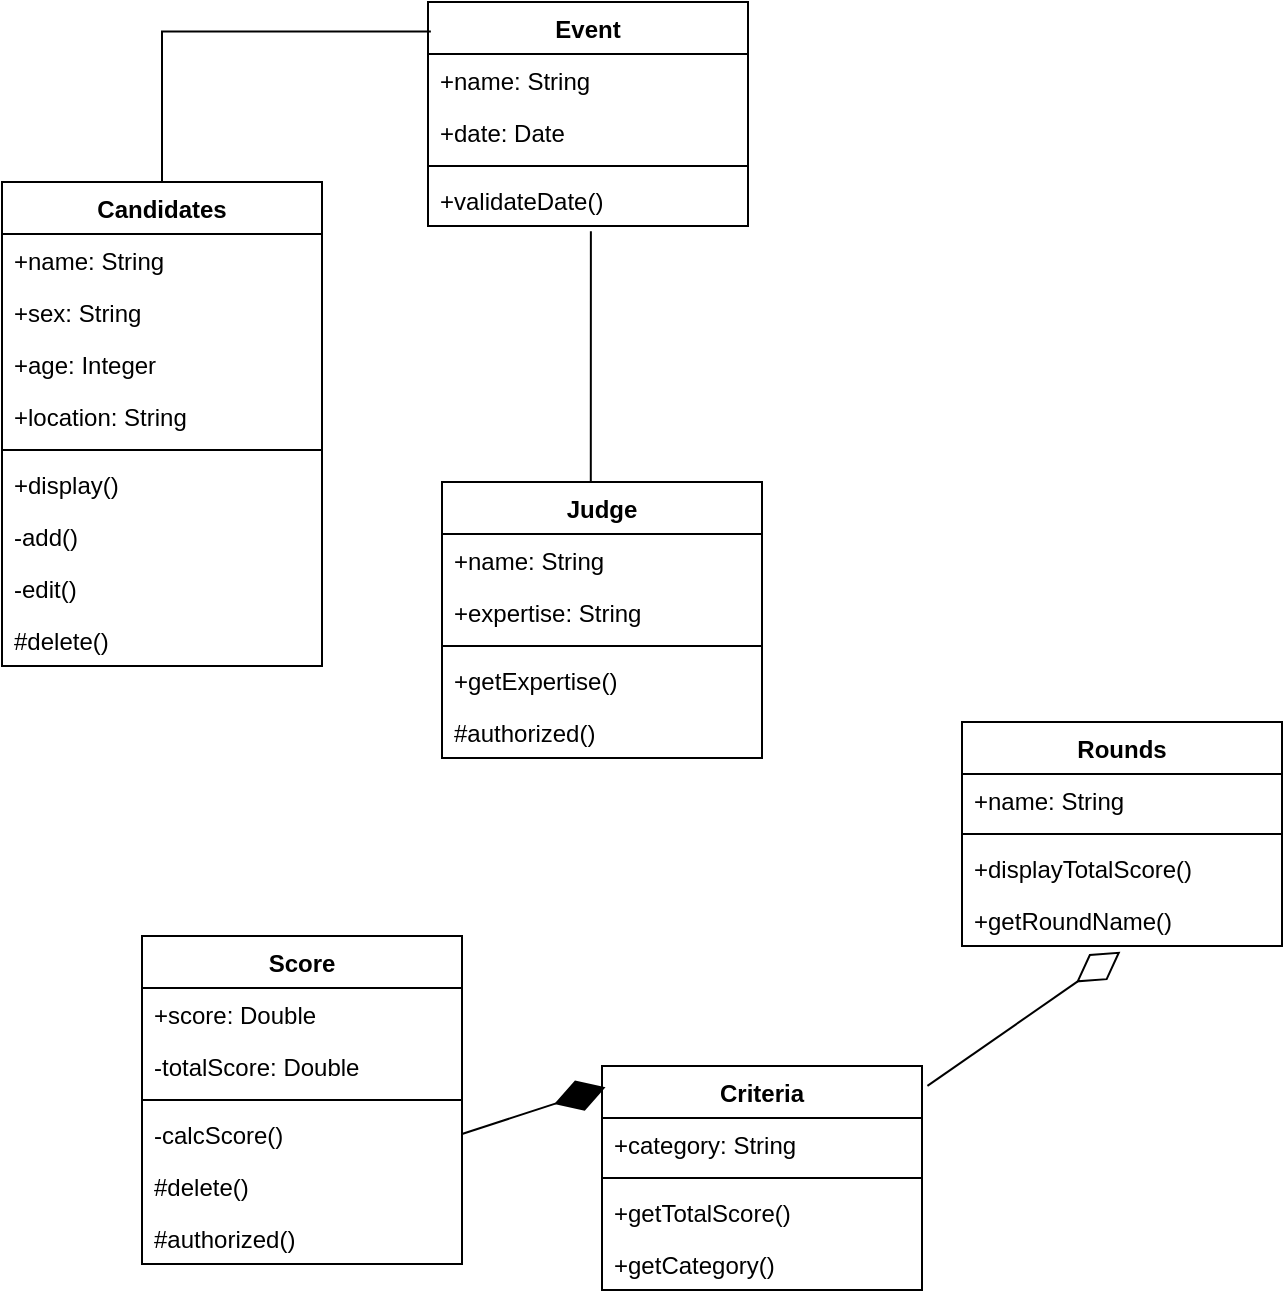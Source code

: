 <mxfile version="21.7.5" type="github">
  <diagram id="C5RBs43oDa-KdzZeNtuy" name="Page-1">
    <mxGraphModel dx="731" dy="618" grid="1" gridSize="10" guides="1" tooltips="1" connect="1" arrows="1" fold="1" page="1" pageScale="1" pageWidth="827" pageHeight="1169" math="0" shadow="0">
      <root>
        <mxCell id="WIyWlLk6GJQsqaUBKTNV-0" />
        <mxCell id="WIyWlLk6GJQsqaUBKTNV-1" parent="WIyWlLk6GJQsqaUBKTNV-0" />
        <mxCell id="4XFe6pfDzy5YcLh7HWTz-14" value="Criteria" style="swimlane;fontStyle=1;align=center;verticalAlign=top;childLayout=stackLayout;horizontal=1;startSize=26;horizontalStack=0;resizeParent=1;resizeParentMax=0;resizeLast=0;collapsible=1;marginBottom=0;whiteSpace=wrap;html=1;" vertex="1" parent="WIyWlLk6GJQsqaUBKTNV-1">
          <mxGeometry x="420" y="602" width="160" height="112" as="geometry" />
        </mxCell>
        <mxCell id="4XFe6pfDzy5YcLh7HWTz-15" value="+category: String" style="text;strokeColor=none;fillColor=none;align=left;verticalAlign=top;spacingLeft=4;spacingRight=4;overflow=hidden;rotatable=0;points=[[0,0.5],[1,0.5]];portConstraint=eastwest;whiteSpace=wrap;html=1;" vertex="1" parent="4XFe6pfDzy5YcLh7HWTz-14">
          <mxGeometry y="26" width="160" height="26" as="geometry" />
        </mxCell>
        <mxCell id="4XFe6pfDzy5YcLh7HWTz-16" value="" style="line;strokeWidth=1;fillColor=none;align=left;verticalAlign=middle;spacingTop=-1;spacingLeft=3;spacingRight=3;rotatable=0;labelPosition=right;points=[];portConstraint=eastwest;strokeColor=inherit;" vertex="1" parent="4XFe6pfDzy5YcLh7HWTz-14">
          <mxGeometry y="52" width="160" height="8" as="geometry" />
        </mxCell>
        <mxCell id="4XFe6pfDzy5YcLh7HWTz-64" value="+getTotalScore()" style="text;strokeColor=none;fillColor=none;align=left;verticalAlign=top;spacingLeft=4;spacingRight=4;overflow=hidden;rotatable=0;points=[[0,0.5],[1,0.5]];portConstraint=eastwest;whiteSpace=wrap;html=1;" vertex="1" parent="4XFe6pfDzy5YcLh7HWTz-14">
          <mxGeometry y="60" width="160" height="26" as="geometry" />
        </mxCell>
        <mxCell id="4XFe6pfDzy5YcLh7HWTz-51" value="+getCategory()" style="text;strokeColor=none;fillColor=none;align=left;verticalAlign=top;spacingLeft=4;spacingRight=4;overflow=hidden;rotatable=0;points=[[0,0.5],[1,0.5]];portConstraint=eastwest;whiteSpace=wrap;html=1;" vertex="1" parent="4XFe6pfDzy5YcLh7HWTz-14">
          <mxGeometry y="86" width="160" height="26" as="geometry" />
        </mxCell>
        <mxCell id="4XFe6pfDzy5YcLh7HWTz-19" value="Candidates" style="swimlane;fontStyle=1;align=center;verticalAlign=top;childLayout=stackLayout;horizontal=1;startSize=26;horizontalStack=0;resizeParent=1;resizeParentMax=0;resizeLast=0;collapsible=1;marginBottom=0;whiteSpace=wrap;html=1;" vertex="1" parent="WIyWlLk6GJQsqaUBKTNV-1">
          <mxGeometry x="120" y="160" width="160" height="242" as="geometry" />
        </mxCell>
        <mxCell id="zkfFHV4jXpPFQw0GAbJ--7" value="+name: String" style="text;align=left;verticalAlign=top;spacingLeft=4;spacingRight=4;overflow=hidden;rotatable=0;points=[[0,0.5],[1,0.5]];portConstraint=eastwest;" parent="4XFe6pfDzy5YcLh7HWTz-19" vertex="1">
          <mxGeometry y="26" width="160" height="26" as="geometry" />
        </mxCell>
        <mxCell id="4XFe6pfDzy5YcLh7HWTz-9" value="+sex: String" style="text;strokeColor=none;fillColor=none;align=left;verticalAlign=top;spacingLeft=4;spacingRight=4;overflow=hidden;rotatable=0;points=[[0,0.5],[1,0.5]];portConstraint=eastwest;whiteSpace=wrap;html=1;" vertex="1" parent="4XFe6pfDzy5YcLh7HWTz-19">
          <mxGeometry y="52" width="160" height="26" as="geometry" />
        </mxCell>
        <mxCell id="4XFe6pfDzy5YcLh7HWTz-44" value="+age: Integer" style="text;strokeColor=none;fillColor=none;align=left;verticalAlign=top;spacingLeft=4;spacingRight=4;overflow=hidden;rotatable=0;points=[[0,0.5],[1,0.5]];portConstraint=eastwest;whiteSpace=wrap;html=1;" vertex="1" parent="4XFe6pfDzy5YcLh7HWTz-19">
          <mxGeometry y="78" width="160" height="26" as="geometry" />
        </mxCell>
        <mxCell id="zkfFHV4jXpPFQw0GAbJ--8" value="+location: String" style="text;align=left;verticalAlign=top;spacingLeft=4;spacingRight=4;overflow=hidden;rotatable=0;points=[[0,0.5],[1,0.5]];portConstraint=eastwest;rounded=0;shadow=0;html=0;" parent="4XFe6pfDzy5YcLh7HWTz-19" vertex="1">
          <mxGeometry y="104" width="160" height="26" as="geometry" />
        </mxCell>
        <mxCell id="4XFe6pfDzy5YcLh7HWTz-21" value="" style="line;strokeWidth=1;fillColor=none;align=left;verticalAlign=middle;spacingTop=-1;spacingLeft=3;spacingRight=3;rotatable=0;labelPosition=right;points=[];portConstraint=eastwest;strokeColor=inherit;" vertex="1" parent="4XFe6pfDzy5YcLh7HWTz-19">
          <mxGeometry y="130" width="160" height="8" as="geometry" />
        </mxCell>
        <mxCell id="zkfFHV4jXpPFQw0GAbJ--11" value="+display()" style="text;align=left;verticalAlign=top;spacingLeft=4;spacingRight=4;overflow=hidden;rotatable=0;points=[[0,0.5],[1,0.5]];portConstraint=eastwest;" parent="4XFe6pfDzy5YcLh7HWTz-19" vertex="1">
          <mxGeometry y="138" width="160" height="26" as="geometry" />
        </mxCell>
        <mxCell id="4XFe6pfDzy5YcLh7HWTz-11" value="-add()" style="text;strokeColor=none;fillColor=none;align=left;verticalAlign=top;spacingLeft=4;spacingRight=4;overflow=hidden;rotatable=0;points=[[0,0.5],[1,0.5]];portConstraint=eastwest;whiteSpace=wrap;html=1;" vertex="1" parent="4XFe6pfDzy5YcLh7HWTz-19">
          <mxGeometry y="164" width="160" height="26" as="geometry" />
        </mxCell>
        <mxCell id="4XFe6pfDzy5YcLh7HWTz-12" value="-edit()" style="text;strokeColor=none;fillColor=none;align=left;verticalAlign=top;spacingLeft=4;spacingRight=4;overflow=hidden;rotatable=0;points=[[0,0.5],[1,0.5]];portConstraint=eastwest;whiteSpace=wrap;html=1;" vertex="1" parent="4XFe6pfDzy5YcLh7HWTz-19">
          <mxGeometry y="190" width="160" height="26" as="geometry" />
        </mxCell>
        <mxCell id="4XFe6pfDzy5YcLh7HWTz-13" value="#delete()" style="text;strokeColor=none;fillColor=none;align=left;verticalAlign=top;spacingLeft=4;spacingRight=4;overflow=hidden;rotatable=0;points=[[0,0.5],[1,0.5]];portConstraint=eastwest;whiteSpace=wrap;html=1;" vertex="1" parent="4XFe6pfDzy5YcLh7HWTz-19">
          <mxGeometry y="216" width="160" height="26" as="geometry" />
        </mxCell>
        <mxCell id="4XFe6pfDzy5YcLh7HWTz-23" value="Score" style="swimlane;fontStyle=1;align=center;verticalAlign=top;childLayout=stackLayout;horizontal=1;startSize=26;horizontalStack=0;resizeParent=1;resizeParentMax=0;resizeLast=0;collapsible=1;marginBottom=0;whiteSpace=wrap;html=1;" vertex="1" parent="WIyWlLk6GJQsqaUBKTNV-1">
          <mxGeometry x="190" y="537" width="160" height="164" as="geometry" />
        </mxCell>
        <mxCell id="4XFe6pfDzy5YcLh7HWTz-50" value="+score: Double" style="text;strokeColor=none;fillColor=none;align=left;verticalAlign=top;spacingLeft=4;spacingRight=4;overflow=hidden;rotatable=0;points=[[0,0.5],[1,0.5]];portConstraint=eastwest;whiteSpace=wrap;html=1;" vertex="1" parent="4XFe6pfDzy5YcLh7HWTz-23">
          <mxGeometry y="26" width="160" height="26" as="geometry" />
        </mxCell>
        <mxCell id="4XFe6pfDzy5YcLh7HWTz-6" value="-totalScore: Double" style="text;strokeColor=none;fillColor=none;align=left;verticalAlign=top;spacingLeft=4;spacingRight=4;overflow=hidden;rotatable=0;points=[[0,0.5],[1,0.5]];portConstraint=eastwest;whiteSpace=wrap;html=1;" vertex="1" parent="4XFe6pfDzy5YcLh7HWTz-23">
          <mxGeometry y="52" width="160" height="26" as="geometry" />
        </mxCell>
        <mxCell id="4XFe6pfDzy5YcLh7HWTz-25" value="" style="line;strokeWidth=1;fillColor=none;align=left;verticalAlign=middle;spacingTop=-1;spacingLeft=3;spacingRight=3;rotatable=0;labelPosition=right;points=[];portConstraint=eastwest;strokeColor=inherit;" vertex="1" parent="4XFe6pfDzy5YcLh7HWTz-23">
          <mxGeometry y="78" width="160" height="8" as="geometry" />
        </mxCell>
        <mxCell id="4XFe6pfDzy5YcLh7HWTz-47" value="-calcScore()" style="text;strokeColor=none;fillColor=none;align=left;verticalAlign=top;spacingLeft=4;spacingRight=4;overflow=hidden;rotatable=0;points=[[0,0.5],[1,0.5]];portConstraint=eastwest;whiteSpace=wrap;html=1;" vertex="1" parent="4XFe6pfDzy5YcLh7HWTz-23">
          <mxGeometry y="86" width="160" height="26" as="geometry" />
        </mxCell>
        <mxCell id="4XFe6pfDzy5YcLh7HWTz-30" value="#delete()" style="text;strokeColor=none;fillColor=none;align=left;verticalAlign=top;spacingLeft=4;spacingRight=4;overflow=hidden;rotatable=0;points=[[0,0.5],[1,0.5]];portConstraint=eastwest;whiteSpace=wrap;html=1;" vertex="1" parent="4XFe6pfDzy5YcLh7HWTz-23">
          <mxGeometry y="112" width="160" height="26" as="geometry" />
        </mxCell>
        <mxCell id="4XFe6pfDzy5YcLh7HWTz-63" value="#authorized()" style="text;strokeColor=none;fillColor=none;align=left;verticalAlign=top;spacingLeft=4;spacingRight=4;overflow=hidden;rotatable=0;points=[[0,0.5],[1,0.5]];portConstraint=eastwest;whiteSpace=wrap;html=1;" vertex="1" parent="4XFe6pfDzy5YcLh7HWTz-23">
          <mxGeometry y="138" width="160" height="26" as="geometry" />
        </mxCell>
        <mxCell id="4XFe6pfDzy5YcLh7HWTz-31" value="Event" style="swimlane;fontStyle=1;align=center;verticalAlign=top;childLayout=stackLayout;horizontal=1;startSize=26;horizontalStack=0;resizeParent=1;resizeParentMax=0;resizeLast=0;collapsible=1;marginBottom=0;whiteSpace=wrap;html=1;" vertex="1" parent="WIyWlLk6GJQsqaUBKTNV-1">
          <mxGeometry x="333" y="70" width="160" height="112" as="geometry" />
        </mxCell>
        <mxCell id="zkfFHV4jXpPFQw0GAbJ--1" value="+name: String" style="text;align=left;verticalAlign=top;spacingLeft=4;spacingRight=4;overflow=hidden;rotatable=0;points=[[0,0.5],[1,0.5]];portConstraint=eastwest;" parent="4XFe6pfDzy5YcLh7HWTz-31" vertex="1">
          <mxGeometry y="26" width="160" height="26" as="geometry" />
        </mxCell>
        <mxCell id="zkfFHV4jXpPFQw0GAbJ--2" value="+date: Date" style="text;align=left;verticalAlign=top;spacingLeft=4;spacingRight=4;overflow=hidden;rotatable=0;points=[[0,0.5],[1,0.5]];portConstraint=eastwest;rounded=0;shadow=0;html=0;" parent="4XFe6pfDzy5YcLh7HWTz-31" vertex="1">
          <mxGeometry y="52" width="160" height="26" as="geometry" />
        </mxCell>
        <mxCell id="4XFe6pfDzy5YcLh7HWTz-33" value="" style="line;strokeWidth=1;fillColor=none;align=left;verticalAlign=middle;spacingTop=-1;spacingLeft=3;spacingRight=3;rotatable=0;labelPosition=right;points=[];portConstraint=eastwest;strokeColor=inherit;" vertex="1" parent="4XFe6pfDzy5YcLh7HWTz-31">
          <mxGeometry y="78" width="160" height="8" as="geometry" />
        </mxCell>
        <mxCell id="4XFe6pfDzy5YcLh7HWTz-35" value="+validateDate()" style="text;align=left;verticalAlign=top;spacingLeft=4;spacingRight=4;overflow=hidden;rotatable=0;points=[[0,0.5],[1,0.5]];portConstraint=eastwest;" vertex="1" parent="4XFe6pfDzy5YcLh7HWTz-31">
          <mxGeometry y="86" width="160" height="26" as="geometry" />
        </mxCell>
        <mxCell id="4XFe6pfDzy5YcLh7HWTz-36" value="Judge" style="swimlane;fontStyle=1;align=center;verticalAlign=top;childLayout=stackLayout;horizontal=1;startSize=26;horizontalStack=0;resizeParent=1;resizeParentMax=0;resizeLast=0;collapsible=1;marginBottom=0;whiteSpace=wrap;html=1;" vertex="1" parent="WIyWlLk6GJQsqaUBKTNV-1">
          <mxGeometry x="340" y="310" width="160" height="138" as="geometry" />
        </mxCell>
        <mxCell id="zkfFHV4jXpPFQw0GAbJ--14" value="+name: String" style="text;align=left;verticalAlign=top;spacingLeft=4;spacingRight=4;overflow=hidden;rotatable=0;points=[[0,0.5],[1,0.5]];portConstraint=eastwest;" parent="4XFe6pfDzy5YcLh7HWTz-36" vertex="1">
          <mxGeometry y="26" width="160" height="26" as="geometry" />
        </mxCell>
        <mxCell id="4XFe6pfDzy5YcLh7HWTz-8" value="+expertise: String" style="text;strokeColor=none;fillColor=none;align=left;verticalAlign=top;spacingLeft=4;spacingRight=4;overflow=hidden;rotatable=0;points=[[0,0.5],[1,0.5]];portConstraint=eastwest;whiteSpace=wrap;html=1;" vertex="1" parent="4XFe6pfDzy5YcLh7HWTz-36">
          <mxGeometry y="52" width="160" height="26" as="geometry" />
        </mxCell>
        <mxCell id="4XFe6pfDzy5YcLh7HWTz-38" value="" style="line;strokeWidth=1;fillColor=none;align=left;verticalAlign=middle;spacingTop=-1;spacingLeft=3;spacingRight=3;rotatable=0;labelPosition=right;points=[];portConstraint=eastwest;strokeColor=inherit;" vertex="1" parent="4XFe6pfDzy5YcLh7HWTz-36">
          <mxGeometry y="78" width="160" height="8" as="geometry" />
        </mxCell>
        <mxCell id="4XFe6pfDzy5YcLh7HWTz-39" value="+getExpertise()" style="text;strokeColor=none;fillColor=none;align=left;verticalAlign=top;spacingLeft=4;spacingRight=4;overflow=hidden;rotatable=0;points=[[0,0.5],[1,0.5]];portConstraint=eastwest;whiteSpace=wrap;html=1;" vertex="1" parent="4XFe6pfDzy5YcLh7HWTz-36">
          <mxGeometry y="86" width="160" height="26" as="geometry" />
        </mxCell>
        <mxCell id="4XFe6pfDzy5YcLh7HWTz-49" value="#authorized()" style="text;strokeColor=none;fillColor=none;align=left;verticalAlign=top;spacingLeft=4;spacingRight=4;overflow=hidden;rotatable=0;points=[[0,0.5],[1,0.5]];portConstraint=eastwest;whiteSpace=wrap;html=1;" vertex="1" parent="4XFe6pfDzy5YcLh7HWTz-36">
          <mxGeometry y="112" width="160" height="26" as="geometry" />
        </mxCell>
        <mxCell id="4XFe6pfDzy5YcLh7HWTz-40" value="Rounds" style="swimlane;fontStyle=1;align=center;verticalAlign=top;childLayout=stackLayout;horizontal=1;startSize=26;horizontalStack=0;resizeParent=1;resizeParentMax=0;resizeLast=0;collapsible=1;marginBottom=0;whiteSpace=wrap;html=1;" vertex="1" parent="WIyWlLk6GJQsqaUBKTNV-1">
          <mxGeometry x="600" y="430" width="160" height="112" as="geometry" />
        </mxCell>
        <mxCell id="zkfFHV4jXpPFQw0GAbJ--20" value="+name: String" style="text;align=left;verticalAlign=top;spacingLeft=4;spacingRight=4;overflow=hidden;rotatable=0;points=[[0,0.5],[1,0.5]];portConstraint=eastwest;rounded=0;shadow=0;html=0;" parent="4XFe6pfDzy5YcLh7HWTz-40" vertex="1">
          <mxGeometry y="26" width="160" height="26" as="geometry" />
        </mxCell>
        <mxCell id="4XFe6pfDzy5YcLh7HWTz-42" value="" style="line;strokeWidth=1;fillColor=none;align=left;verticalAlign=middle;spacingTop=-1;spacingLeft=3;spacingRight=3;rotatable=0;labelPosition=right;points=[];portConstraint=eastwest;strokeColor=inherit;" vertex="1" parent="4XFe6pfDzy5YcLh7HWTz-40">
          <mxGeometry y="52" width="160" height="8" as="geometry" />
        </mxCell>
        <mxCell id="4XFe6pfDzy5YcLh7HWTz-61" value="+displayTotalScore()" style="text;strokeColor=none;fillColor=none;align=left;verticalAlign=top;spacingLeft=4;spacingRight=4;overflow=hidden;rotatable=0;points=[[0,0.5],[1,0.5]];portConstraint=eastwest;whiteSpace=wrap;html=1;" vertex="1" parent="4XFe6pfDzy5YcLh7HWTz-40">
          <mxGeometry y="60" width="160" height="26" as="geometry" />
        </mxCell>
        <mxCell id="4XFe6pfDzy5YcLh7HWTz-43" value="+getRoundName()" style="text;strokeColor=none;fillColor=none;align=left;verticalAlign=top;spacingLeft=4;spacingRight=4;overflow=hidden;rotatable=0;points=[[0,0.5],[1,0.5]];portConstraint=eastwest;whiteSpace=wrap;html=1;" vertex="1" parent="4XFe6pfDzy5YcLh7HWTz-40">
          <mxGeometry y="86" width="160" height="26" as="geometry" />
        </mxCell>
        <mxCell id="4XFe6pfDzy5YcLh7HWTz-59" value="" style="endArrow=diamondThin;endFill=0;endSize=24;html=1;rounded=0;exitX=1.017;exitY=0.089;exitDx=0;exitDy=0;entryX=0.495;entryY=1.109;entryDx=0;entryDy=0;entryPerimeter=0;exitPerimeter=0;" edge="1" parent="WIyWlLk6GJQsqaUBKTNV-1" source="4XFe6pfDzy5YcLh7HWTz-14" target="4XFe6pfDzy5YcLh7HWTz-43">
          <mxGeometry width="160" relative="1" as="geometry">
            <mxPoint x="410" y="460" as="sourcePoint" />
            <mxPoint x="570" y="460" as="targetPoint" />
            <Array as="points" />
          </mxGeometry>
        </mxCell>
        <mxCell id="4XFe6pfDzy5YcLh7HWTz-60" value="" style="endArrow=diamondThin;endFill=1;endSize=24;html=1;rounded=0;exitX=1;exitY=0.5;exitDx=0;exitDy=0;entryX=0.011;entryY=0.095;entryDx=0;entryDy=0;entryPerimeter=0;" edge="1" parent="WIyWlLk6GJQsqaUBKTNV-1" target="4XFe6pfDzy5YcLh7HWTz-14">
          <mxGeometry width="160" relative="1" as="geometry">
            <mxPoint x="350" y="636.0" as="sourcePoint" />
            <mxPoint x="580" y="390" as="targetPoint" />
          </mxGeometry>
        </mxCell>
        <mxCell id="4XFe6pfDzy5YcLh7HWTz-65" value="" style="endArrow=none;html=1;edgeStyle=orthogonalEdgeStyle;rounded=0;exitX=0.009;exitY=0.132;exitDx=0;exitDy=0;exitPerimeter=0;entryX=0.5;entryY=0;entryDx=0;entryDy=0;" edge="1" parent="WIyWlLk6GJQsqaUBKTNV-1" source="4XFe6pfDzy5YcLh7HWTz-31" target="4XFe6pfDzy5YcLh7HWTz-19">
          <mxGeometry relative="1" as="geometry">
            <mxPoint x="340" y="320" as="sourcePoint" />
            <mxPoint x="500" y="320" as="targetPoint" />
          </mxGeometry>
        </mxCell>
        <mxCell id="4XFe6pfDzy5YcLh7HWTz-68" value="" style="endArrow=none;html=1;edgeStyle=orthogonalEdgeStyle;rounded=0;entryX=0.5;entryY=0;entryDx=0;entryDy=0;exitX=0.509;exitY=1.1;exitDx=0;exitDy=0;exitPerimeter=0;" edge="1" parent="WIyWlLk6GJQsqaUBKTNV-1" source="4XFe6pfDzy5YcLh7HWTz-35" target="4XFe6pfDzy5YcLh7HWTz-36">
          <mxGeometry relative="1" as="geometry">
            <mxPoint x="430" y="200" as="sourcePoint" />
            <mxPoint x="500" y="320" as="targetPoint" />
            <Array as="points">
              <mxPoint x="414" y="310" />
            </Array>
          </mxGeometry>
        </mxCell>
      </root>
    </mxGraphModel>
  </diagram>
</mxfile>
